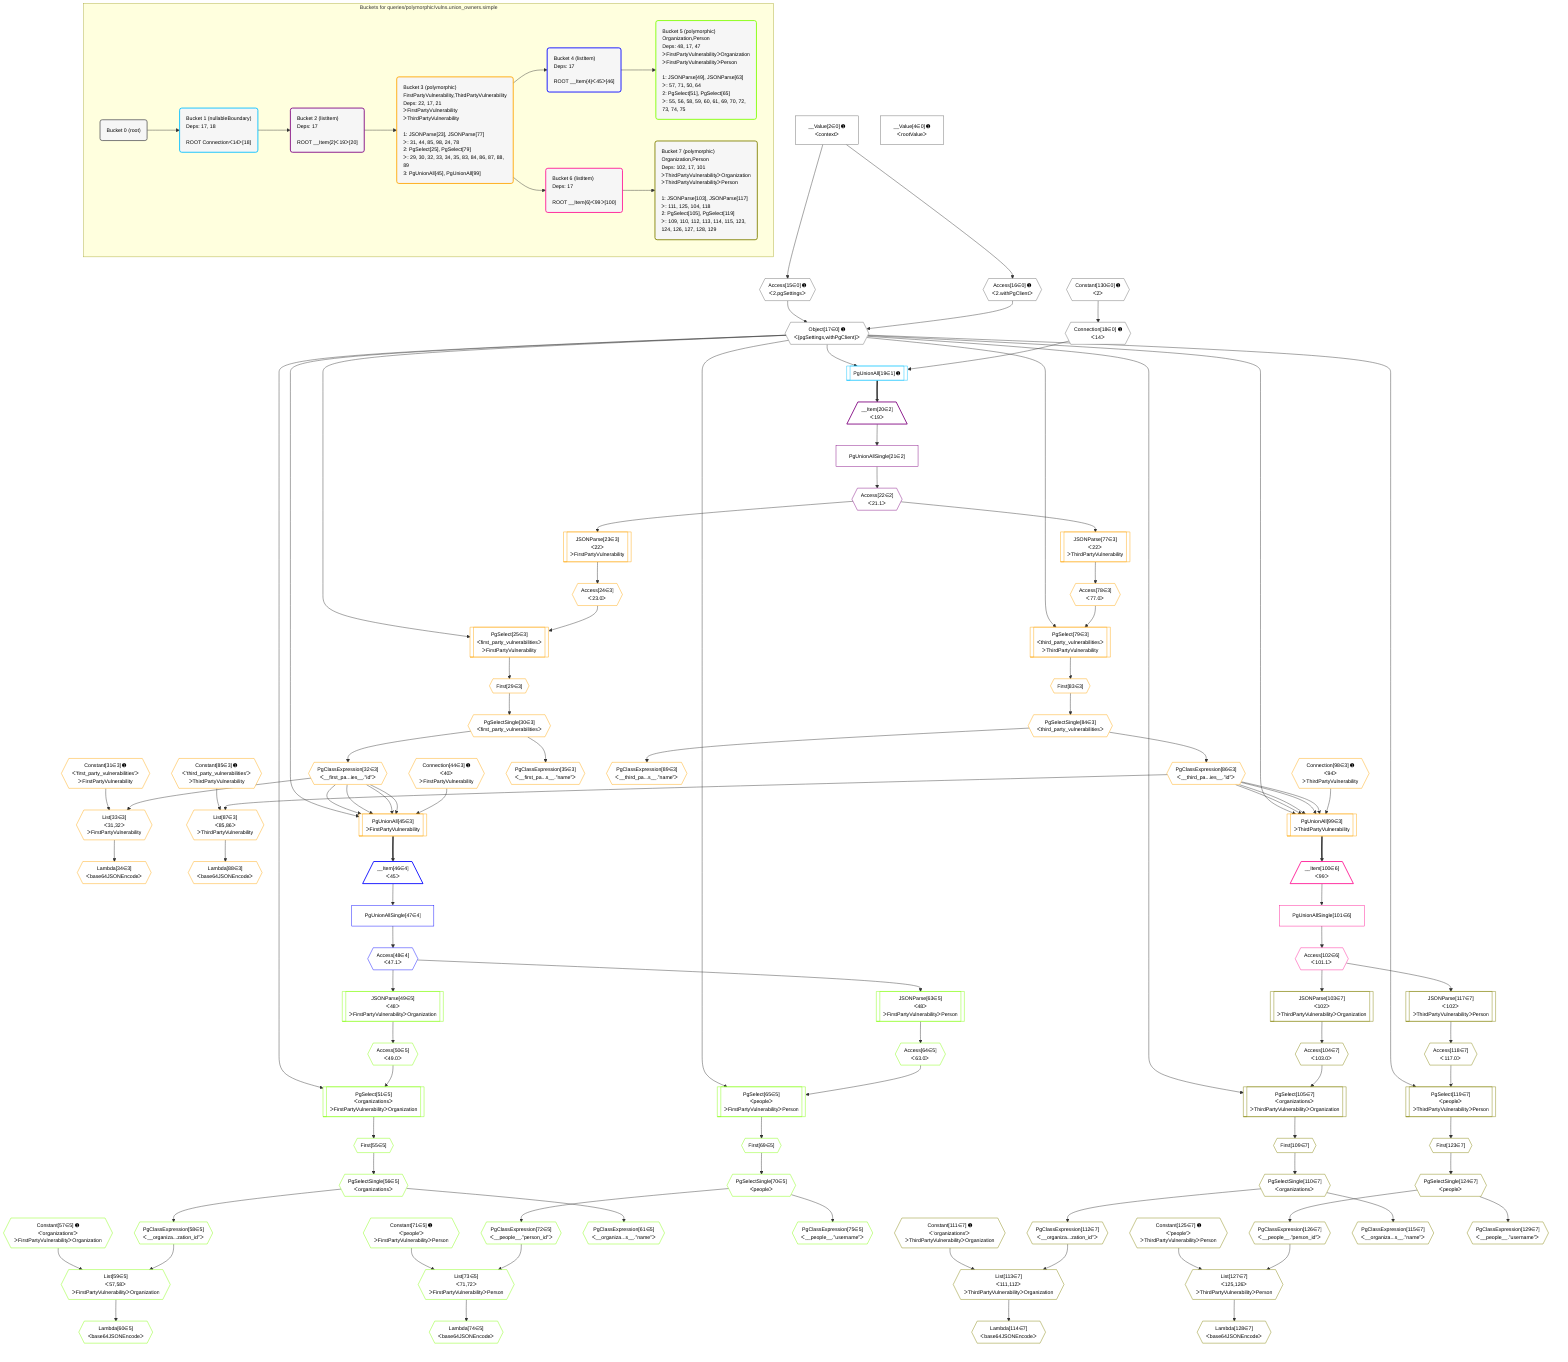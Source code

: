%%{init: {'themeVariables': { 'fontSize': '12px'}}}%%
graph TD
    classDef path fill:#eee,stroke:#000,color:#000
    classDef plan fill:#fff,stroke-width:1px,color:#000
    classDef itemplan fill:#fff,stroke-width:2px,color:#000
    classDef unbatchedplan fill:#dff,stroke-width:1px,color:#000
    classDef sideeffectplan fill:#fcc,stroke-width:2px,color:#000
    classDef bucket fill:#f6f6f6,color:#000,stroke-width:2px,text-align:left


    %% plan dependencies
    Object17{{"Object[17∈0] ➊<br />ᐸ{pgSettings,withPgClient}ᐳ"}}:::plan
    Access15{{"Access[15∈0] ➊<br />ᐸ2.pgSettingsᐳ"}}:::plan
    Access16{{"Access[16∈0] ➊<br />ᐸ2.withPgClientᐳ"}}:::plan
    Access15 & Access16 --> Object17
    __Value2["__Value[2∈0] ➊<br />ᐸcontextᐳ"]:::plan
    __Value2 --> Access15
    __Value2 --> Access16
    Connection18{{"Connection[18∈0] ➊<br />ᐸ14ᐳ"}}:::plan
    Constant130{{"Constant[130∈0] ➊<br />ᐸ2ᐳ"}}:::plan
    Constant130 --> Connection18
    __Value4["__Value[4∈0] ➊<br />ᐸrootValueᐳ"]:::plan
    PgUnionAll19[["PgUnionAll[19∈1] ➊"]]:::plan
    Object17 & Connection18 --> PgUnionAll19
    __Item20[/"__Item[20∈2]<br />ᐸ19ᐳ"\]:::itemplan
    PgUnionAll19 ==> __Item20
    PgUnionAllSingle21["PgUnionAllSingle[21∈2]"]:::plan
    __Item20 --> PgUnionAllSingle21
    Access22{{"Access[22∈2]<br />ᐸ21.1ᐳ"}}:::plan
    PgUnionAllSingle21 --> Access22
    PgUnionAll45[["PgUnionAll[45∈3]<br />ᐳFirstPartyVulnerability"]]:::plan
    PgClassExpression32{{"PgClassExpression[32∈3]<br />ᐸ__first_pa...ies__.”id”ᐳ"}}:::plan
    Connection44{{"Connection[44∈3] ➊<br />ᐸ40ᐳ<br />ᐳFirstPartyVulnerability"}}:::plan
    Object17 & PgClassExpression32 & PgClassExpression32 & PgClassExpression32 & PgClassExpression32 & Connection44 --> PgUnionAll45
    PgUnionAll99[["PgUnionAll[99∈3]<br />ᐳThirdPartyVulnerability"]]:::plan
    PgClassExpression86{{"PgClassExpression[86∈3]<br />ᐸ__third_pa...ies__.”id”ᐳ"}}:::plan
    Connection98{{"Connection[98∈3] ➊<br />ᐸ94ᐳ<br />ᐳThirdPartyVulnerability"}}:::plan
    Object17 & PgClassExpression86 & PgClassExpression86 & PgClassExpression86 & PgClassExpression86 & Connection98 --> PgUnionAll99
    PgSelect25[["PgSelect[25∈3]<br />ᐸfirst_party_vulnerabilitiesᐳ<br />ᐳFirstPartyVulnerability"]]:::plan
    Access24{{"Access[24∈3]<br />ᐸ23.0ᐳ"}}:::plan
    Object17 & Access24 --> PgSelect25
    List33{{"List[33∈3]<br />ᐸ31,32ᐳ<br />ᐳFirstPartyVulnerability"}}:::plan
    Constant31{{"Constant[31∈3] ➊<br />ᐸ'first_party_vulnerabilities'ᐳ<br />ᐳFirstPartyVulnerability"}}:::plan
    Constant31 & PgClassExpression32 --> List33
    PgSelect79[["PgSelect[79∈3]<br />ᐸthird_party_vulnerabilitiesᐳ<br />ᐳThirdPartyVulnerability"]]:::plan
    Access78{{"Access[78∈3]<br />ᐸ77.0ᐳ"}}:::plan
    Object17 & Access78 --> PgSelect79
    List87{{"List[87∈3]<br />ᐸ85,86ᐳ<br />ᐳThirdPartyVulnerability"}}:::plan
    Constant85{{"Constant[85∈3] ➊<br />ᐸ'third_party_vulnerabilities'ᐳ<br />ᐳThirdPartyVulnerability"}}:::plan
    Constant85 & PgClassExpression86 --> List87
    JSONParse23[["JSONParse[23∈3]<br />ᐸ22ᐳ<br />ᐳFirstPartyVulnerability"]]:::plan
    Access22 --> JSONParse23
    JSONParse23 --> Access24
    First29{{"First[29∈3]"}}:::plan
    PgSelect25 --> First29
    PgSelectSingle30{{"PgSelectSingle[30∈3]<br />ᐸfirst_party_vulnerabilitiesᐳ"}}:::plan
    First29 --> PgSelectSingle30
    PgSelectSingle30 --> PgClassExpression32
    Lambda34{{"Lambda[34∈3]<br />ᐸbase64JSONEncodeᐳ"}}:::plan
    List33 --> Lambda34
    PgClassExpression35{{"PgClassExpression[35∈3]<br />ᐸ__first_pa...s__.”name”ᐳ"}}:::plan
    PgSelectSingle30 --> PgClassExpression35
    JSONParse77[["JSONParse[77∈3]<br />ᐸ22ᐳ<br />ᐳThirdPartyVulnerability"]]:::plan
    Access22 --> JSONParse77
    JSONParse77 --> Access78
    First83{{"First[83∈3]"}}:::plan
    PgSelect79 --> First83
    PgSelectSingle84{{"PgSelectSingle[84∈3]<br />ᐸthird_party_vulnerabilitiesᐳ"}}:::plan
    First83 --> PgSelectSingle84
    PgSelectSingle84 --> PgClassExpression86
    Lambda88{{"Lambda[88∈3]<br />ᐸbase64JSONEncodeᐳ"}}:::plan
    List87 --> Lambda88
    PgClassExpression89{{"PgClassExpression[89∈3]<br />ᐸ__third_pa...s__.”name”ᐳ"}}:::plan
    PgSelectSingle84 --> PgClassExpression89
    __Item46[/"__Item[46∈4]<br />ᐸ45ᐳ"\]:::itemplan
    PgUnionAll45 ==> __Item46
    PgUnionAllSingle47["PgUnionAllSingle[47∈4]"]:::plan
    __Item46 --> PgUnionAllSingle47
    Access48{{"Access[48∈4]<br />ᐸ47.1ᐳ"}}:::plan
    PgUnionAllSingle47 --> Access48
    PgSelect51[["PgSelect[51∈5]<br />ᐸorganizationsᐳ<br />ᐳFirstPartyVulnerabilityᐳOrganization"]]:::plan
    Access50{{"Access[50∈5]<br />ᐸ49.0ᐳ"}}:::plan
    Object17 & Access50 --> PgSelect51
    List59{{"List[59∈5]<br />ᐸ57,58ᐳ<br />ᐳFirstPartyVulnerabilityᐳOrganization"}}:::plan
    Constant57{{"Constant[57∈5] ➊<br />ᐸ'organizations'ᐳ<br />ᐳFirstPartyVulnerabilityᐳOrganization"}}:::plan
    PgClassExpression58{{"PgClassExpression[58∈5]<br />ᐸ__organiza...zation_id”ᐳ"}}:::plan
    Constant57 & PgClassExpression58 --> List59
    PgSelect65[["PgSelect[65∈5]<br />ᐸpeopleᐳ<br />ᐳFirstPartyVulnerabilityᐳPerson"]]:::plan
    Access64{{"Access[64∈5]<br />ᐸ63.0ᐳ"}}:::plan
    Object17 & Access64 --> PgSelect65
    List73{{"List[73∈5]<br />ᐸ71,72ᐳ<br />ᐳFirstPartyVulnerabilityᐳPerson"}}:::plan
    Constant71{{"Constant[71∈5] ➊<br />ᐸ'people'ᐳ<br />ᐳFirstPartyVulnerabilityᐳPerson"}}:::plan
    PgClassExpression72{{"PgClassExpression[72∈5]<br />ᐸ__people__.”person_id”ᐳ"}}:::plan
    Constant71 & PgClassExpression72 --> List73
    JSONParse49[["JSONParse[49∈5]<br />ᐸ48ᐳ<br />ᐳFirstPartyVulnerabilityᐳOrganization"]]:::plan
    Access48 --> JSONParse49
    JSONParse49 --> Access50
    First55{{"First[55∈5]"}}:::plan
    PgSelect51 --> First55
    PgSelectSingle56{{"PgSelectSingle[56∈5]<br />ᐸorganizationsᐳ"}}:::plan
    First55 --> PgSelectSingle56
    PgSelectSingle56 --> PgClassExpression58
    Lambda60{{"Lambda[60∈5]<br />ᐸbase64JSONEncodeᐳ"}}:::plan
    List59 --> Lambda60
    PgClassExpression61{{"PgClassExpression[61∈5]<br />ᐸ__organiza...s__.”name”ᐳ"}}:::plan
    PgSelectSingle56 --> PgClassExpression61
    JSONParse63[["JSONParse[63∈5]<br />ᐸ48ᐳ<br />ᐳFirstPartyVulnerabilityᐳPerson"]]:::plan
    Access48 --> JSONParse63
    JSONParse63 --> Access64
    First69{{"First[69∈5]"}}:::plan
    PgSelect65 --> First69
    PgSelectSingle70{{"PgSelectSingle[70∈5]<br />ᐸpeopleᐳ"}}:::plan
    First69 --> PgSelectSingle70
    PgSelectSingle70 --> PgClassExpression72
    Lambda74{{"Lambda[74∈5]<br />ᐸbase64JSONEncodeᐳ"}}:::plan
    List73 --> Lambda74
    PgClassExpression75{{"PgClassExpression[75∈5]<br />ᐸ__people__.”username”ᐳ"}}:::plan
    PgSelectSingle70 --> PgClassExpression75
    __Item100[/"__Item[100∈6]<br />ᐸ99ᐳ"\]:::itemplan
    PgUnionAll99 ==> __Item100
    PgUnionAllSingle101["PgUnionAllSingle[101∈6]"]:::plan
    __Item100 --> PgUnionAllSingle101
    Access102{{"Access[102∈6]<br />ᐸ101.1ᐳ"}}:::plan
    PgUnionAllSingle101 --> Access102
    PgSelect105[["PgSelect[105∈7]<br />ᐸorganizationsᐳ<br />ᐳThirdPartyVulnerabilityᐳOrganization"]]:::plan
    Access104{{"Access[104∈7]<br />ᐸ103.0ᐳ"}}:::plan
    Object17 & Access104 --> PgSelect105
    List113{{"List[113∈7]<br />ᐸ111,112ᐳ<br />ᐳThirdPartyVulnerabilityᐳOrganization"}}:::plan
    Constant111{{"Constant[111∈7] ➊<br />ᐸ'organizations'ᐳ<br />ᐳThirdPartyVulnerabilityᐳOrganization"}}:::plan
    PgClassExpression112{{"PgClassExpression[112∈7]<br />ᐸ__organiza...zation_id”ᐳ"}}:::plan
    Constant111 & PgClassExpression112 --> List113
    PgSelect119[["PgSelect[119∈7]<br />ᐸpeopleᐳ<br />ᐳThirdPartyVulnerabilityᐳPerson"]]:::plan
    Access118{{"Access[118∈7]<br />ᐸ117.0ᐳ"}}:::plan
    Object17 & Access118 --> PgSelect119
    List127{{"List[127∈7]<br />ᐸ125,126ᐳ<br />ᐳThirdPartyVulnerabilityᐳPerson"}}:::plan
    Constant125{{"Constant[125∈7] ➊<br />ᐸ'people'ᐳ<br />ᐳThirdPartyVulnerabilityᐳPerson"}}:::plan
    PgClassExpression126{{"PgClassExpression[126∈7]<br />ᐸ__people__.”person_id”ᐳ"}}:::plan
    Constant125 & PgClassExpression126 --> List127
    JSONParse103[["JSONParse[103∈7]<br />ᐸ102ᐳ<br />ᐳThirdPartyVulnerabilityᐳOrganization"]]:::plan
    Access102 --> JSONParse103
    JSONParse103 --> Access104
    First109{{"First[109∈7]"}}:::plan
    PgSelect105 --> First109
    PgSelectSingle110{{"PgSelectSingle[110∈7]<br />ᐸorganizationsᐳ"}}:::plan
    First109 --> PgSelectSingle110
    PgSelectSingle110 --> PgClassExpression112
    Lambda114{{"Lambda[114∈7]<br />ᐸbase64JSONEncodeᐳ"}}:::plan
    List113 --> Lambda114
    PgClassExpression115{{"PgClassExpression[115∈7]<br />ᐸ__organiza...s__.”name”ᐳ"}}:::plan
    PgSelectSingle110 --> PgClassExpression115
    JSONParse117[["JSONParse[117∈7]<br />ᐸ102ᐳ<br />ᐳThirdPartyVulnerabilityᐳPerson"]]:::plan
    Access102 --> JSONParse117
    JSONParse117 --> Access118
    First123{{"First[123∈7]"}}:::plan
    PgSelect119 --> First123
    PgSelectSingle124{{"PgSelectSingle[124∈7]<br />ᐸpeopleᐳ"}}:::plan
    First123 --> PgSelectSingle124
    PgSelectSingle124 --> PgClassExpression126
    Lambda128{{"Lambda[128∈7]<br />ᐸbase64JSONEncodeᐳ"}}:::plan
    List127 --> Lambda128
    PgClassExpression129{{"PgClassExpression[129∈7]<br />ᐸ__people__.”username”ᐳ"}}:::plan
    PgSelectSingle124 --> PgClassExpression129

    %% define steps

    subgraph "Buckets for queries/polymorphic/vulns.union_owners.simple"
    Bucket0("Bucket 0 (root)"):::bucket
    classDef bucket0 stroke:#696969
    class Bucket0,__Value2,__Value4,Access15,Access16,Object17,Connection18,Constant130 bucket0
    Bucket1("Bucket 1 (nullableBoundary)<br />Deps: 17, 18<br /><br />ROOT Connectionᐸ14ᐳ[18]"):::bucket
    classDef bucket1 stroke:#00bfff
    class Bucket1,PgUnionAll19 bucket1
    Bucket2("Bucket 2 (listItem)<br />Deps: 17<br /><br />ROOT __Item{2}ᐸ19ᐳ[20]"):::bucket
    classDef bucket2 stroke:#7f007f
    class Bucket2,__Item20,PgUnionAllSingle21,Access22 bucket2
    Bucket3("Bucket 3 (polymorphic)<br />FirstPartyVulnerability,ThirdPartyVulnerability<br />Deps: 22, 17, 21<br />ᐳFirstPartyVulnerability<br />ᐳThirdPartyVulnerability<br /><br />1: JSONParse[23], JSONParse[77]<br />ᐳ: 31, 44, 85, 98, 24, 78<br />2: PgSelect[25], PgSelect[79]<br />ᐳ: 29, 30, 32, 33, 34, 35, 83, 84, 86, 87, 88, 89<br />3: PgUnionAll[45], PgUnionAll[99]"):::bucket
    classDef bucket3 stroke:#ffa500
    class Bucket3,JSONParse23,Access24,PgSelect25,First29,PgSelectSingle30,Constant31,PgClassExpression32,List33,Lambda34,PgClassExpression35,Connection44,PgUnionAll45,JSONParse77,Access78,PgSelect79,First83,PgSelectSingle84,Constant85,PgClassExpression86,List87,Lambda88,PgClassExpression89,Connection98,PgUnionAll99 bucket3
    Bucket4("Bucket 4 (listItem)<br />Deps: 17<br /><br />ROOT __Item{4}ᐸ45ᐳ[46]"):::bucket
    classDef bucket4 stroke:#0000ff
    class Bucket4,__Item46,PgUnionAllSingle47,Access48 bucket4
    Bucket5("Bucket 5 (polymorphic)<br />Organization,Person<br />Deps: 48, 17, 47<br />ᐳFirstPartyVulnerabilityᐳOrganization<br />ᐳFirstPartyVulnerabilityᐳPerson<br /><br />1: JSONParse[49], JSONParse[63]<br />ᐳ: 57, 71, 50, 64<br />2: PgSelect[51], PgSelect[65]<br />ᐳ: 55, 56, 58, 59, 60, 61, 69, 70, 72, 73, 74, 75"):::bucket
    classDef bucket5 stroke:#7fff00
    class Bucket5,JSONParse49,Access50,PgSelect51,First55,PgSelectSingle56,Constant57,PgClassExpression58,List59,Lambda60,PgClassExpression61,JSONParse63,Access64,PgSelect65,First69,PgSelectSingle70,Constant71,PgClassExpression72,List73,Lambda74,PgClassExpression75 bucket5
    Bucket6("Bucket 6 (listItem)<br />Deps: 17<br /><br />ROOT __Item{6}ᐸ99ᐳ[100]"):::bucket
    classDef bucket6 stroke:#ff1493
    class Bucket6,__Item100,PgUnionAllSingle101,Access102 bucket6
    Bucket7("Bucket 7 (polymorphic)<br />Organization,Person<br />Deps: 102, 17, 101<br />ᐳThirdPartyVulnerabilityᐳOrganization<br />ᐳThirdPartyVulnerabilityᐳPerson<br /><br />1: JSONParse[103], JSONParse[117]<br />ᐳ: 111, 125, 104, 118<br />2: PgSelect[105], PgSelect[119]<br />ᐳ: 109, 110, 112, 113, 114, 115, 123, 124, 126, 127, 128, 129"):::bucket
    classDef bucket7 stroke:#808000
    class Bucket7,JSONParse103,Access104,PgSelect105,First109,PgSelectSingle110,Constant111,PgClassExpression112,List113,Lambda114,PgClassExpression115,JSONParse117,Access118,PgSelect119,First123,PgSelectSingle124,Constant125,PgClassExpression126,List127,Lambda128,PgClassExpression129 bucket7
    Bucket0 --> Bucket1
    Bucket1 --> Bucket2
    Bucket2 --> Bucket3
    Bucket3 --> Bucket4 & Bucket6
    Bucket4 --> Bucket5
    Bucket6 --> Bucket7
    end